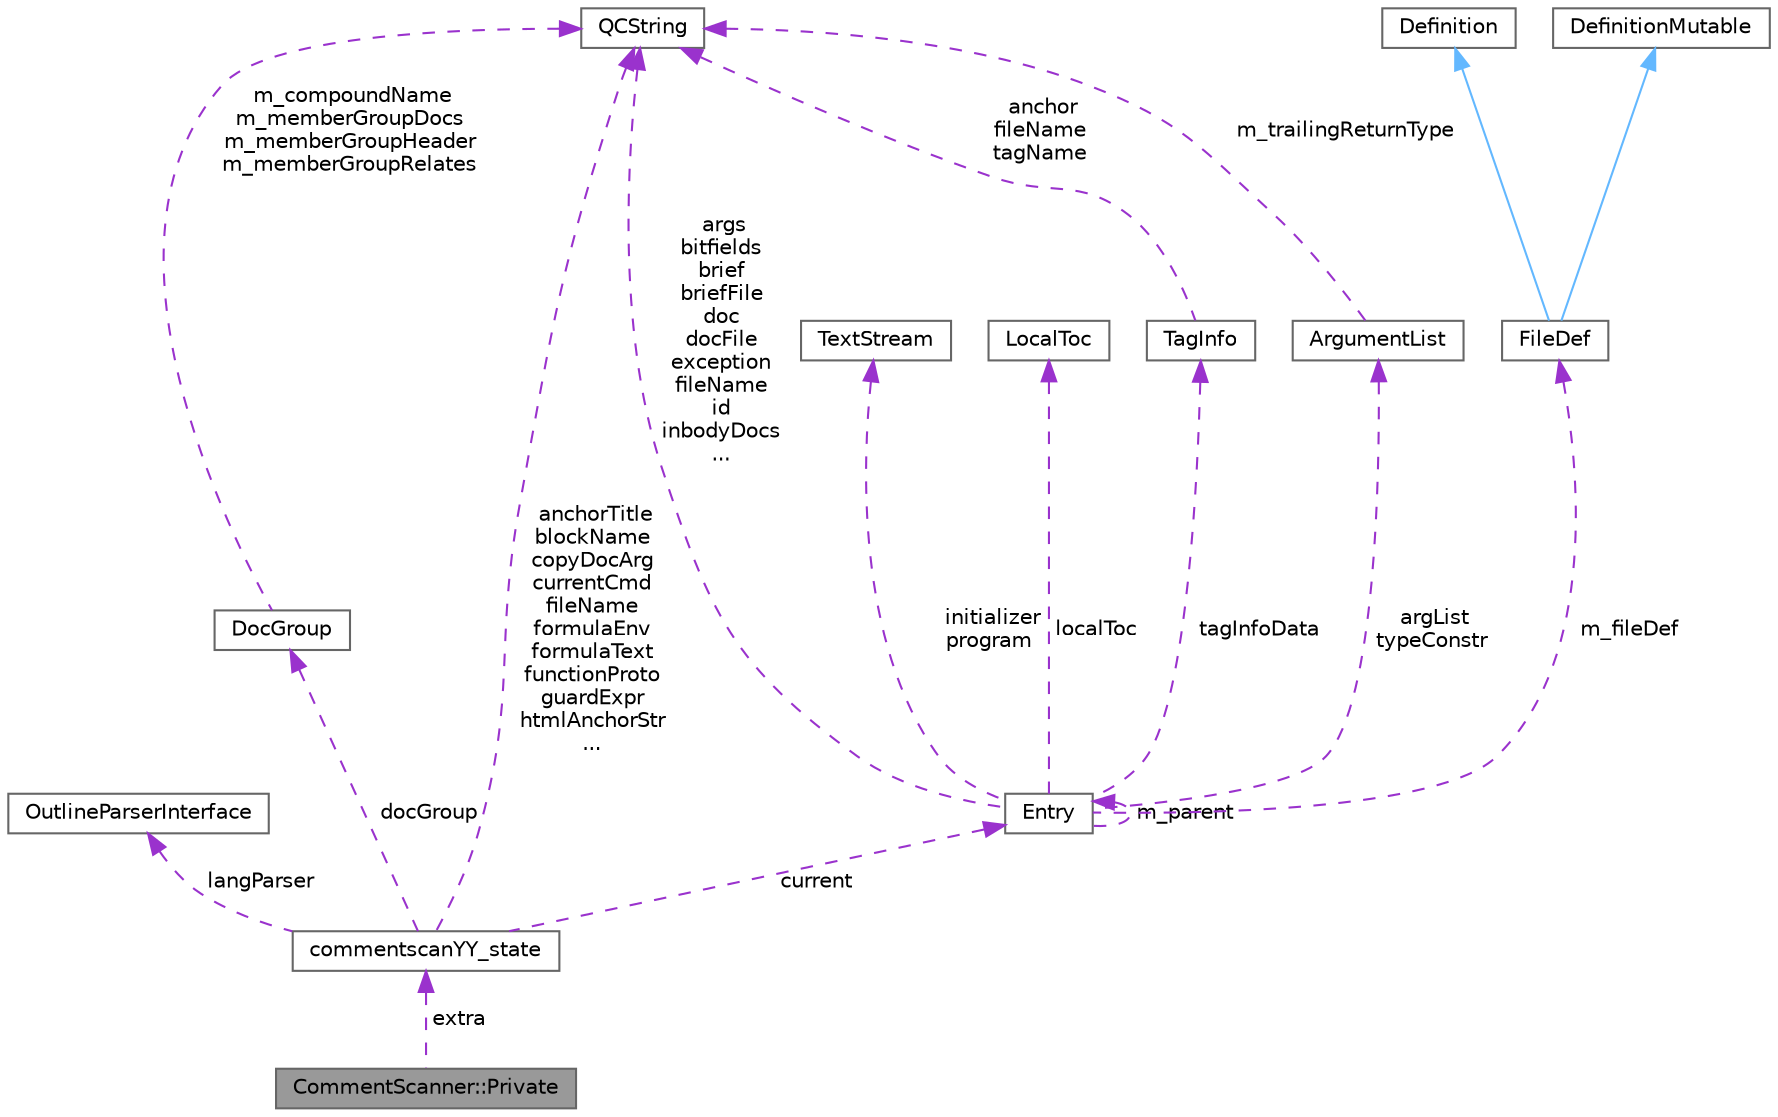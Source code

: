 digraph "CommentScanner::Private"
{
 // INTERACTIVE_SVG=YES
 // LATEX_PDF_SIZE
  bgcolor="transparent";
  edge [fontname=Helvetica,fontsize=10,labelfontname=Helvetica,labelfontsize=10];
  node [fontname=Helvetica,fontsize=10,shape=box,height=0.2,width=0.4];
  Node1 [label="CommentScanner::Private",height=0.2,width=0.4,color="gray40", fillcolor="grey60", style="filled", fontcolor="black",tooltip=" "];
  Node2 -> Node1 [dir="back",color="darkorchid3",style="dashed",label=" extra" ];
  Node2 [label="commentscanYY_state",height=0.2,width=0.4,color="gray40", fillcolor="white", style="filled",URL="$d4/de8/structcommentscan_y_y__state.html",tooltip=" "];
  Node3 -> Node2 [dir="back",color="darkorchid3",style="dashed",label=" langParser" ];
  Node3 [label="OutlineParserInterface",height=0.2,width=0.4,color="gray40", fillcolor="white", style="filled",URL="$d5/d79/class_outline_parser_interface.html",tooltip="Abstract interface for outline parsers."];
  Node4 -> Node2 [dir="back",color="darkorchid3",style="dashed",label=" anchorTitle\nblockName\ncopyDocArg\ncurrentCmd\nfileName\nformulaEnv\nformulaText\nfunctionProto\nguardExpr\nhtmlAnchorStr\n..." ];
  Node4 [label="QCString",height=0.2,width=0.4,color="gray40", fillcolor="white", style="filled",URL="$d9/d45/class_q_c_string.html",tooltip="This is an alternative implementation of QCString."];
  Node5 -> Node2 [dir="back",color="darkorchid3",style="dashed",label=" current" ];
  Node5 [label="Entry",height=0.2,width=0.4,color="gray40", fillcolor="white", style="filled",URL="$d4/dd7/class_entry.html",tooltip="Represents an unstructured piece of information, about an entity found in the sources."];
  Node4 -> Node5 [dir="back",color="darkorchid3",style="dashed",label=" args\nbitfields\nbrief\nbriefFile\ndoc\ndocFile\nexception\nfileName\nid\ninbodyDocs\n..." ];
  Node6 -> Node5 [dir="back",color="darkorchid3",style="dashed",label=" tagInfoData" ];
  Node6 [label="TagInfo",height=0.2,width=0.4,color="gray40", fillcolor="white", style="filled",URL="$d3/dc3/struct_tag_info.html",tooltip="This struct is used to capture the tag file information for an Entry."];
  Node4 -> Node6 [dir="back",color="darkorchid3",style="dashed",label=" anchor\nfileName\ntagName" ];
  Node7 -> Node5 [dir="back",color="darkorchid3",style="dashed",label=" argList\ntypeConstr" ];
  Node7 [label="ArgumentList",height=0.2,width=0.4,color="gray40", fillcolor="white", style="filled",URL="$d7/df8/class_argument_list.html",tooltip="This class represents an function or template argument list."];
  Node4 -> Node7 [dir="back",color="darkorchid3",style="dashed",label=" m_trailingReturnType" ];
  Node8 -> Node5 [dir="back",color="darkorchid3",style="dashed",label=" initializer\nprogram" ];
  Node8 [label="TextStream",height=0.2,width=0.4,color="gray40", fillcolor="white", style="filled",URL="$d3/d30/class_text_stream.html",tooltip="Text streaming class that buffers data."];
  Node9 -> Node5 [dir="back",color="darkorchid3",style="dashed",label=" localToc" ];
  Node9 [label="LocalToc",height=0.2,width=0.4,color="gray40", fillcolor="white", style="filled",URL="$da/d1d/class_local_toc.html",tooltip=" "];
  Node5 -> Node5 [dir="back",color="darkorchid3",style="dashed",label=" m_parent" ];
  Node10 -> Node5 [dir="back",color="darkorchid3",style="dashed",label=" m_fileDef" ];
  Node10 [label="FileDef",height=0.2,width=0.4,color="gray40", fillcolor="white", style="filled",URL="$de/db0/class_file_def.html",tooltip="A model of a file symbol."];
  Node11 -> Node10 [dir="back",color="steelblue1",style="solid"];
  Node11 [label="DefinitionMutable",height=0.2,width=0.4,color="gray40", fillcolor="white", style="filled",URL="$d0/d46/class_definition_mutable.html",tooltip=" "];
  Node12 -> Node10 [dir="back",color="steelblue1",style="solid"];
  Node12 [label="Definition",height=0.2,width=0.4,color="gray40", fillcolor="white", style="filled",URL="$d5/dcc/class_definition.html",tooltip="The common base class of all entity definitions found in the sources."];
  Node13 -> Node2 [dir="back",color="darkorchid3",style="dashed",label=" docGroup" ];
  Node13 [label="DocGroup",height=0.2,width=0.4,color="gray40", fillcolor="white", style="filled",URL="$d1/d05/class_doc_group.html",tooltip=" "];
  Node4 -> Node13 [dir="back",color="darkorchid3",style="dashed",label=" m_compoundName\nm_memberGroupDocs\nm_memberGroupHeader\nm_memberGroupRelates" ];
}
